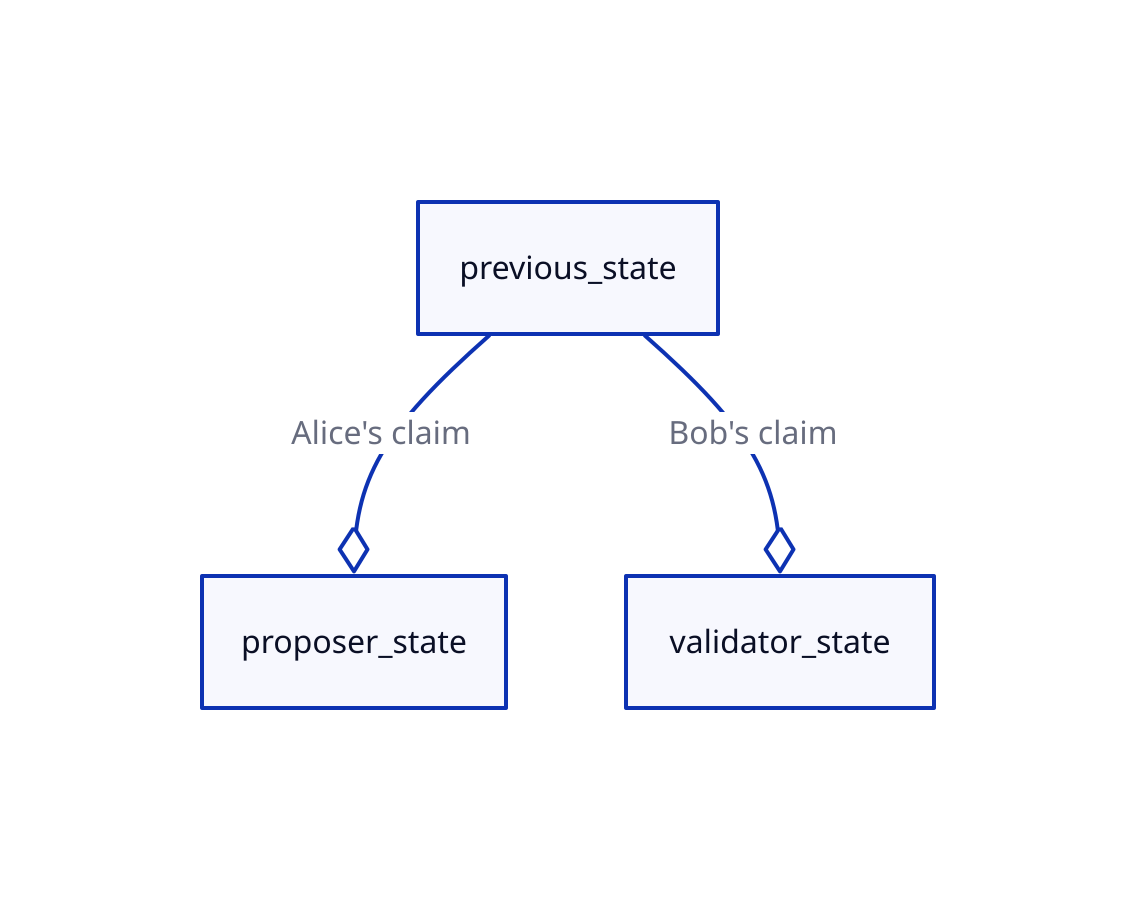 previous_state -> proposer_state: Alice's claim {
  target-arrowhead: {
    shape: diamond
  }
}

previous_state -> validator_state: Bob's claim {
  target-arrowhead: {
    shape: diamond
  }
}

